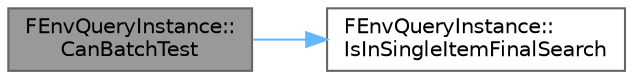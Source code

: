 digraph "FEnvQueryInstance::CanBatchTest"
{
 // INTERACTIVE_SVG=YES
 // LATEX_PDF_SIZE
  bgcolor="transparent";
  edge [fontname=Helvetica,fontsize=10,labelfontname=Helvetica,labelfontsize=10];
  node [fontname=Helvetica,fontsize=10,shape=box,height=0.2,width=0.4];
  rankdir="LR";
  Node1 [id="Node000001",label="FEnvQueryInstance::\lCanBatchTest",height=0.2,width=0.4,color="gray40", fillcolor="grey60", style="filled", fontcolor="black",tooltip="check if current test can batch its calculations"];
  Node1 -> Node2 [id="edge1_Node000001_Node000002",color="steelblue1",style="solid",tooltip=" "];
  Node2 [id="Node000002",label="FEnvQueryInstance::\lIsInSingleItemFinalSearch",height=0.2,width=0.4,color="grey40", fillcolor="white", style="filled",URL="$db/d8f/structFEnvQueryInstance.html#a791f816310a445b0edf6db578e1a1eef",tooltip=" "];
}
